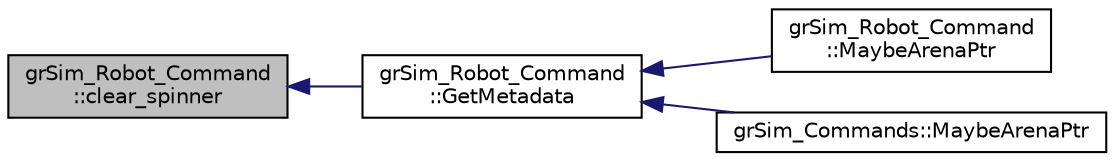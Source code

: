 digraph "grSim_Robot_Command::clear_spinner"
{
 // INTERACTIVE_SVG=YES
  edge [fontname="Helvetica",fontsize="10",labelfontname="Helvetica",labelfontsize="10"];
  node [fontname="Helvetica",fontsize="10",shape=record];
  rankdir="LR";
  Node1 [label="grSim_Robot_Command\l::clear_spinner",height=0.2,width=0.4,color="black", fillcolor="grey75", style="filled", fontcolor="black"];
  Node1 -> Node2 [dir="back",color="midnightblue",fontsize="10",style="solid",fontname="Helvetica"];
  Node2 [label="grSim_Robot_Command\l::GetMetadata",height=0.2,width=0.4,color="black", fillcolor="white", style="filled",URL="$d1/d68/classgr_sim___robot___command.html#ae858235608fd9086908425b57b4dbcf2"];
  Node2 -> Node3 [dir="back",color="midnightblue",fontsize="10",style="solid",fontname="Helvetica"];
  Node3 [label="grSim_Robot_Command\l::MaybeArenaPtr",height=0.2,width=0.4,color="black", fillcolor="white", style="filled",URL="$d1/d68/classgr_sim___robot___command.html#a810db5f5f07f8151aeb5dd43413ec701"];
  Node2 -> Node4 [dir="back",color="midnightblue",fontsize="10",style="solid",fontname="Helvetica"];
  Node4 [label="grSim_Commands::MaybeArenaPtr",height=0.2,width=0.4,color="black", fillcolor="white", style="filled",URL="$d0/d13/classgr_sim___commands.html#aaa8114317f1c985360dc222e2b2c9aba"];
}
